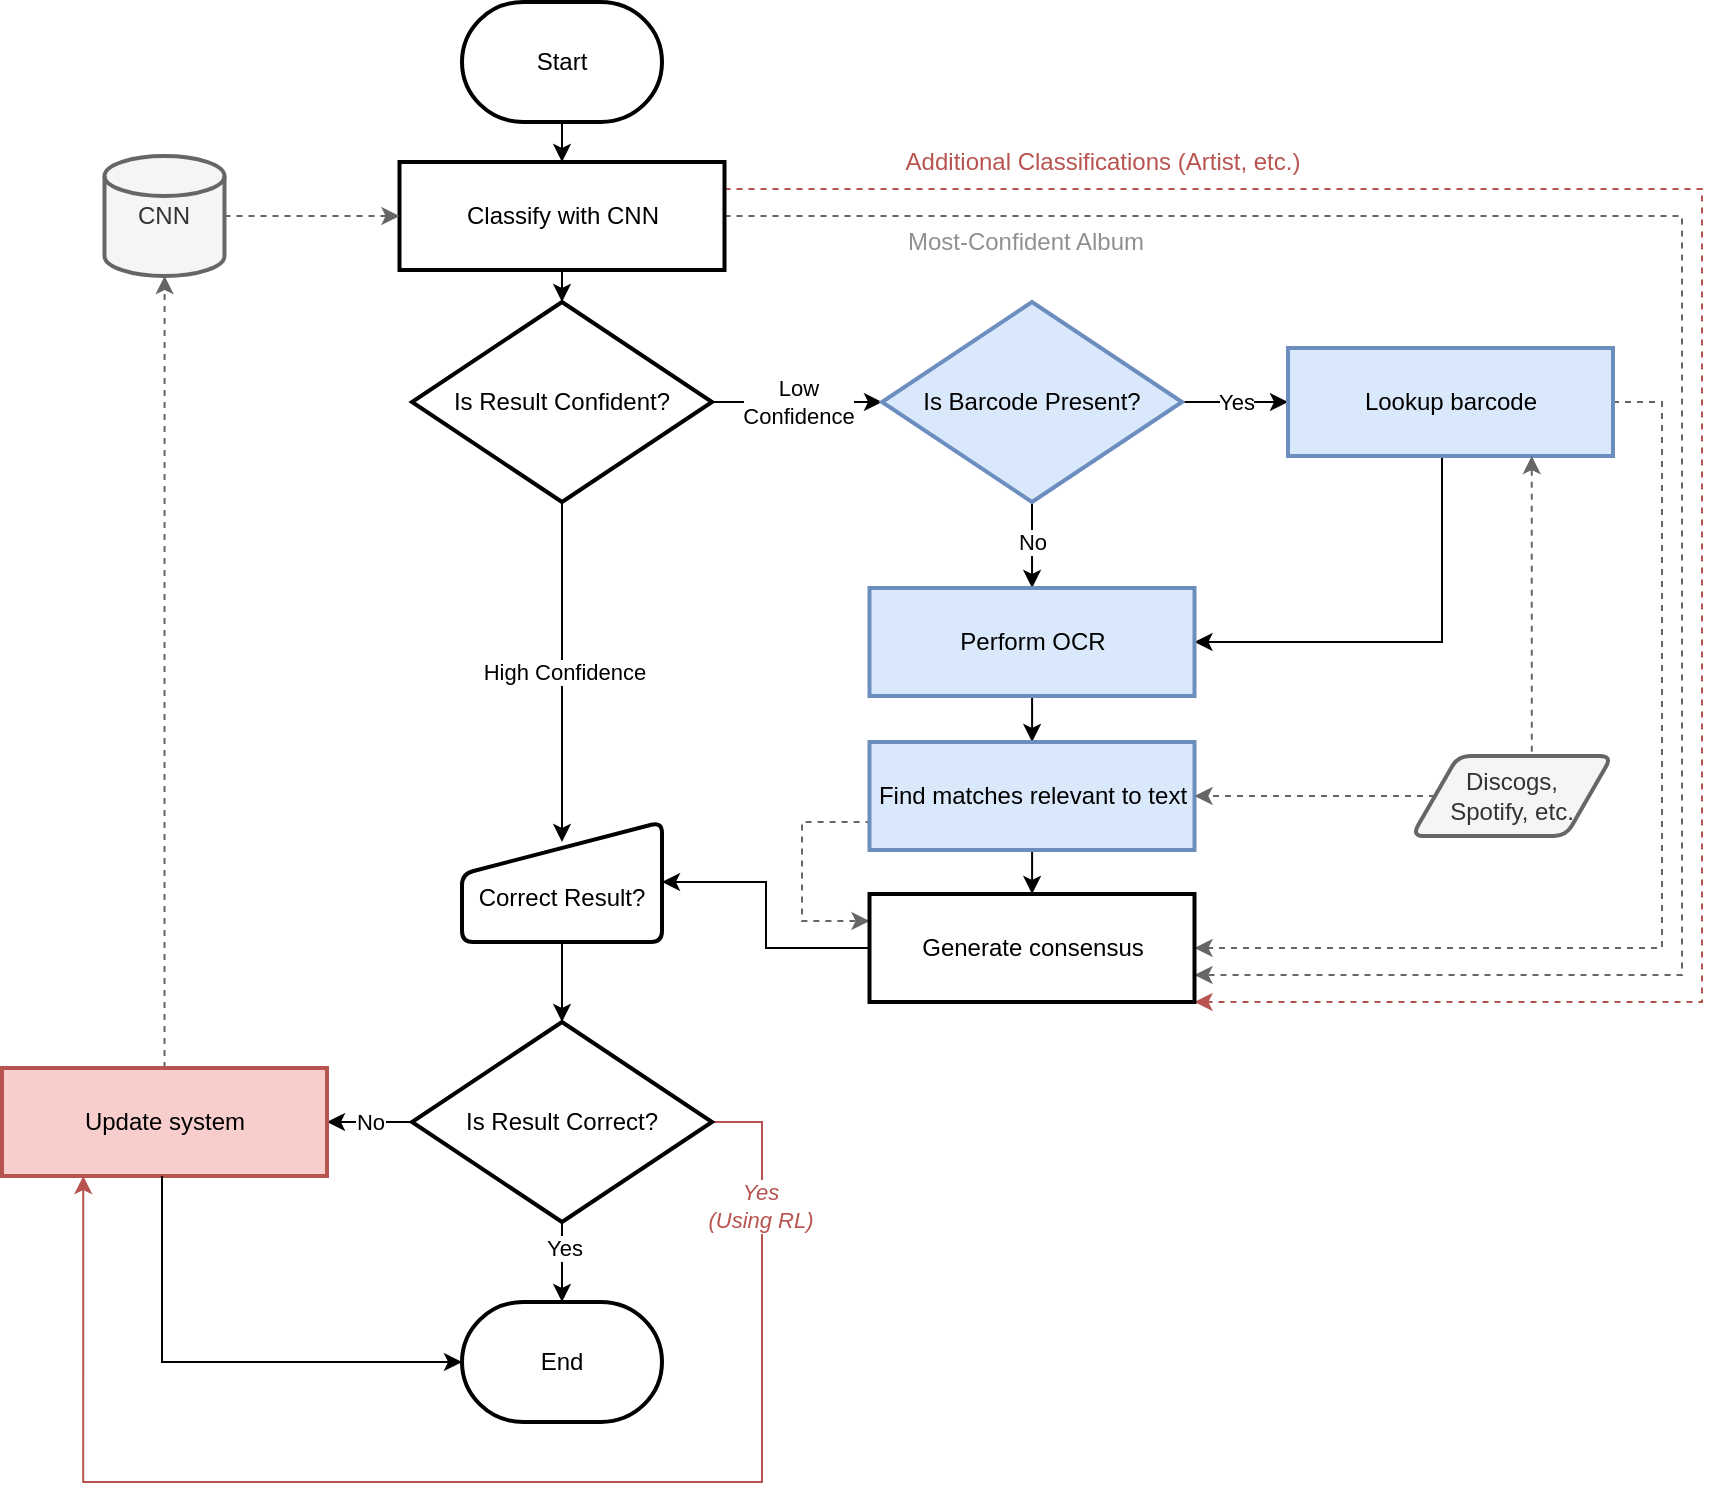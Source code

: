 <mxfile version="26.2.14">
  <diagram name="Page-1" id="i5l6VT4lKgJUg7w3LFYh">
    <mxGraphModel dx="1650" dy="1967" grid="1" gridSize="10" guides="1" tooltips="1" connect="1" arrows="1" fold="1" page="1" pageScale="1" pageWidth="850" pageHeight="1100" math="0" shadow="0">
      <root>
        <mxCell id="0" />
        <mxCell id="1" parent="0" />
        <mxCell id="YQpQNmu5JtdZSvHhbprt-42" style="edgeStyle=orthogonalEdgeStyle;rounded=0;orthogonalLoop=1;jettySize=auto;html=1;exitX=0.5;exitY=1;exitDx=0;exitDy=0;exitPerimeter=0;entryX=0.5;entryY=0;entryDx=0;entryDy=0;" edge="1" parent="1" source="YQpQNmu5JtdZSvHhbprt-36" target="YQpQNmu5JtdZSvHhbprt-41">
          <mxGeometry relative="1" as="geometry" />
        </mxCell>
        <mxCell id="YQpQNmu5JtdZSvHhbprt-36" value="Start" style="strokeWidth=2;html=1;shape=mxgraph.flowchart.terminator;whiteSpace=wrap;" vertex="1" parent="1">
          <mxGeometry x="700" width="100" height="60" as="geometry" />
        </mxCell>
        <mxCell id="YQpQNmu5JtdZSvHhbprt-47" value="Low&lt;br&gt;Confidence" style="edgeStyle=orthogonalEdgeStyle;rounded=0;orthogonalLoop=1;jettySize=auto;html=1;" edge="1" parent="1" source="YQpQNmu5JtdZSvHhbprt-38" target="YQpQNmu5JtdZSvHhbprt-46">
          <mxGeometry relative="1" as="geometry" />
        </mxCell>
        <mxCell id="YQpQNmu5JtdZSvHhbprt-38" value="Is Result Confident?" style="strokeWidth=2;html=1;shape=mxgraph.flowchart.decision;whiteSpace=wrap;" vertex="1" parent="1">
          <mxGeometry x="675" y="150" width="150" height="100" as="geometry" />
        </mxCell>
        <mxCell id="YQpQNmu5JtdZSvHhbprt-73" style="edgeStyle=orthogonalEdgeStyle;rounded=0;orthogonalLoop=1;jettySize=auto;html=1;entryX=1;entryY=0.75;entryDx=0;entryDy=0;dashed=1;fillColor=#f5f5f5;strokeColor=#666666;" edge="1" parent="1" source="YQpQNmu5JtdZSvHhbprt-41" target="YQpQNmu5JtdZSvHhbprt-69">
          <mxGeometry relative="1" as="geometry">
            <Array as="points">
              <mxPoint x="1310" y="107" />
              <mxPoint x="1310" y="487" />
            </Array>
          </mxGeometry>
        </mxCell>
        <mxCell id="YQpQNmu5JtdZSvHhbprt-83" style="edgeStyle=orthogonalEdgeStyle;rounded=0;orthogonalLoop=1;jettySize=auto;html=1;exitX=1;exitY=0.25;exitDx=0;exitDy=0;entryX=1;entryY=1;entryDx=0;entryDy=0;fillColor=#f8cecc;strokeColor=#b85450;dashed=1;" edge="1" parent="1" source="YQpQNmu5JtdZSvHhbprt-41" target="YQpQNmu5JtdZSvHhbprt-69">
          <mxGeometry relative="1" as="geometry">
            <Array as="points">
              <mxPoint x="1320" y="94" />
              <mxPoint x="1320" y="500" />
            </Array>
          </mxGeometry>
        </mxCell>
        <mxCell id="YQpQNmu5JtdZSvHhbprt-41" value="Classify with CNN" style="whiteSpace=wrap;strokeWidth=2;" vertex="1" parent="1">
          <mxGeometry x="668.75" y="80" width="162.5" height="54" as="geometry" />
        </mxCell>
        <mxCell id="YQpQNmu5JtdZSvHhbprt-43" style="edgeStyle=orthogonalEdgeStyle;rounded=0;orthogonalLoop=1;jettySize=auto;html=1;exitX=0.5;exitY=1;exitDx=0;exitDy=0;entryX=0.5;entryY=0;entryDx=0;entryDy=0;entryPerimeter=0;" edge="1" parent="1" source="YQpQNmu5JtdZSvHhbprt-41" target="YQpQNmu5JtdZSvHhbprt-38">
          <mxGeometry relative="1" as="geometry" />
        </mxCell>
        <mxCell id="YQpQNmu5JtdZSvHhbprt-44" value="High Confidence" style="edgeStyle=orthogonalEdgeStyle;rounded=0;orthogonalLoop=1;jettySize=auto;html=1;exitX=0.5;exitY=1;exitDx=0;exitDy=0;exitPerimeter=0;entryX=0.5;entryY=0;entryDx=0;entryDy=0;entryPerimeter=0;" edge="1" parent="1" source="YQpQNmu5JtdZSvHhbprt-38">
          <mxGeometry relative="1" as="geometry">
            <mxPoint x="750" y="420" as="targetPoint" />
          </mxGeometry>
        </mxCell>
        <mxCell id="YQpQNmu5JtdZSvHhbprt-49" value="Yes" style="edgeStyle=orthogonalEdgeStyle;rounded=0;orthogonalLoop=1;jettySize=auto;html=1;entryX=0;entryY=0.5;entryDx=0;entryDy=0;" edge="1" parent="1" source="YQpQNmu5JtdZSvHhbprt-46" target="YQpQNmu5JtdZSvHhbprt-48">
          <mxGeometry relative="1" as="geometry" />
        </mxCell>
        <mxCell id="YQpQNmu5JtdZSvHhbprt-53" value="No" style="edgeStyle=orthogonalEdgeStyle;rounded=0;orthogonalLoop=1;jettySize=auto;html=1;" edge="1" parent="1" source="YQpQNmu5JtdZSvHhbprt-46" target="YQpQNmu5JtdZSvHhbprt-51">
          <mxGeometry x="-0.071" relative="1" as="geometry">
            <mxPoint as="offset" />
          </mxGeometry>
        </mxCell>
        <mxCell id="YQpQNmu5JtdZSvHhbprt-46" value="Is Barcode Present?" style="strokeWidth=2;html=1;shape=mxgraph.flowchart.decision;whiteSpace=wrap;fillColor=#dae8fc;strokeColor=#6c8ebf;" vertex="1" parent="1">
          <mxGeometry x="910" y="150" width="150" height="100" as="geometry" />
        </mxCell>
        <mxCell id="YQpQNmu5JtdZSvHhbprt-54" style="edgeStyle=orthogonalEdgeStyle;rounded=0;orthogonalLoop=1;jettySize=auto;html=1;entryX=1;entryY=0.5;entryDx=0;entryDy=0;" edge="1" parent="1" source="YQpQNmu5JtdZSvHhbprt-48" target="YQpQNmu5JtdZSvHhbprt-51">
          <mxGeometry relative="1" as="geometry">
            <Array as="points">
              <mxPoint x="1190" y="320" />
            </Array>
          </mxGeometry>
        </mxCell>
        <mxCell id="YQpQNmu5JtdZSvHhbprt-71" style="edgeStyle=orthogonalEdgeStyle;rounded=0;orthogonalLoop=1;jettySize=auto;html=1;entryX=1;entryY=0.5;entryDx=0;entryDy=0;dashed=1;fillColor=#f5f5f5;strokeColor=#666666;" edge="1" parent="1" source="YQpQNmu5JtdZSvHhbprt-48" target="YQpQNmu5JtdZSvHhbprt-69">
          <mxGeometry relative="1" as="geometry">
            <Array as="points">
              <mxPoint x="1300" y="200" />
              <mxPoint x="1300" y="473" />
            </Array>
          </mxGeometry>
        </mxCell>
        <mxCell id="YQpQNmu5JtdZSvHhbprt-48" value="Lookup barcode" style="whiteSpace=wrap;strokeWidth=2;fillColor=#dae8fc;strokeColor=#6c8ebf;" vertex="1" parent="1">
          <mxGeometry x="1113" y="173" width="162.5" height="54" as="geometry" />
        </mxCell>
        <mxCell id="YQpQNmu5JtdZSvHhbprt-68" value="" style="edgeStyle=orthogonalEdgeStyle;rounded=0;orthogonalLoop=1;jettySize=auto;html=1;" edge="1" parent="1" source="YQpQNmu5JtdZSvHhbprt-51" target="YQpQNmu5JtdZSvHhbprt-67">
          <mxGeometry relative="1" as="geometry" />
        </mxCell>
        <mxCell id="YQpQNmu5JtdZSvHhbprt-72" style="edgeStyle=orthogonalEdgeStyle;rounded=0;orthogonalLoop=1;jettySize=auto;html=1;entryX=0;entryY=0.25;entryDx=0;entryDy=0;dashed=1;fillColor=#f5f5f5;strokeColor=#666666;exitX=0;exitY=0.5;exitDx=0;exitDy=0;" edge="1" parent="1" source="YQpQNmu5JtdZSvHhbprt-67" target="YQpQNmu5JtdZSvHhbprt-69">
          <mxGeometry relative="1" as="geometry">
            <Array as="points">
              <mxPoint x="904" y="410" />
              <mxPoint x="870" y="410" />
              <mxPoint x="870" y="460" />
            </Array>
          </mxGeometry>
        </mxCell>
        <mxCell id="YQpQNmu5JtdZSvHhbprt-51" value="Perform OCR" style="whiteSpace=wrap;strokeWidth=2;fillColor=#dae8fc;strokeColor=#6c8ebf;" vertex="1" parent="1">
          <mxGeometry x="903.75" y="293" width="162.5" height="54" as="geometry" />
        </mxCell>
        <mxCell id="YQpQNmu5JtdZSvHhbprt-64" value="" style="edgeStyle=orthogonalEdgeStyle;rounded=0;orthogonalLoop=1;jettySize=auto;html=1;" edge="1" parent="1" source="YQpQNmu5JtdZSvHhbprt-55" target="YQpQNmu5JtdZSvHhbprt-56">
          <mxGeometry relative="1" as="geometry" />
        </mxCell>
        <mxCell id="YQpQNmu5JtdZSvHhbprt-55" value="&lt;div&gt;&lt;br&gt;&lt;/div&gt;&lt;div&gt;Correct Result?&lt;/div&gt;" style="html=1;strokeWidth=2;shape=manualInput;whiteSpace=wrap;rounded=1;size=26;arcSize=11;" vertex="1" parent="1">
          <mxGeometry x="700" y="410" width="100" height="60" as="geometry" />
        </mxCell>
        <mxCell id="YQpQNmu5JtdZSvHhbprt-58" value="" style="edgeStyle=orthogonalEdgeStyle;rounded=0;orthogonalLoop=1;jettySize=auto;html=1;" edge="1" parent="1" source="YQpQNmu5JtdZSvHhbprt-56" target="YQpQNmu5JtdZSvHhbprt-57">
          <mxGeometry relative="1" as="geometry" />
        </mxCell>
        <mxCell id="YQpQNmu5JtdZSvHhbprt-59" value="Yes" style="edgeLabel;html=1;align=center;verticalAlign=middle;resizable=0;points=[];" vertex="1" connectable="0" parent="YQpQNmu5JtdZSvHhbprt-58">
          <mxGeometry x="-0.359" y="1" relative="1" as="geometry">
            <mxPoint as="offset" />
          </mxGeometry>
        </mxCell>
        <mxCell id="YQpQNmu5JtdZSvHhbprt-62" value="No" style="edgeStyle=orthogonalEdgeStyle;rounded=0;orthogonalLoop=1;jettySize=auto;html=1;" edge="1" parent="1" source="YQpQNmu5JtdZSvHhbprt-56" target="YQpQNmu5JtdZSvHhbprt-61">
          <mxGeometry relative="1" as="geometry" />
        </mxCell>
        <mxCell id="YQpQNmu5JtdZSvHhbprt-81" style="edgeStyle=orthogonalEdgeStyle;rounded=0;orthogonalLoop=1;jettySize=auto;html=1;entryX=0.25;entryY=1;entryDx=0;entryDy=0;fillColor=#f8cecc;strokeColor=#b85450;" edge="1" parent="1" source="YQpQNmu5JtdZSvHhbprt-56" target="YQpQNmu5JtdZSvHhbprt-61">
          <mxGeometry relative="1" as="geometry">
            <Array as="points">
              <mxPoint x="850" y="560" />
              <mxPoint x="850" y="740" />
              <mxPoint x="511" y="740" />
            </Array>
          </mxGeometry>
        </mxCell>
        <mxCell id="YQpQNmu5JtdZSvHhbprt-82" value="Yes&lt;br&gt;(Using RL)" style="edgeLabel;html=1;align=center;verticalAlign=middle;resizable=0;points=[];fontStyle=2;fontColor=#B85450;" vertex="1" connectable="0" parent="YQpQNmu5JtdZSvHhbprt-81">
          <mxGeometry x="-0.81" y="-1" relative="1" as="geometry">
            <mxPoint as="offset" />
          </mxGeometry>
        </mxCell>
        <mxCell id="YQpQNmu5JtdZSvHhbprt-56" value="Is Result Correct?" style="strokeWidth=2;html=1;shape=mxgraph.flowchart.decision;whiteSpace=wrap;" vertex="1" parent="1">
          <mxGeometry x="675" y="510" width="150" height="100" as="geometry" />
        </mxCell>
        <mxCell id="YQpQNmu5JtdZSvHhbprt-57" value="End" style="strokeWidth=2;html=1;shape=mxgraph.flowchart.terminator;whiteSpace=wrap;" vertex="1" parent="1">
          <mxGeometry x="700" y="650" width="100" height="60" as="geometry" />
        </mxCell>
        <mxCell id="YQpQNmu5JtdZSvHhbprt-66" value="" style="edgeStyle=orthogonalEdgeStyle;rounded=0;orthogonalLoop=1;jettySize=auto;html=1;dashed=1;fillColor=#f5f5f5;strokeColor=#666666;" edge="1" parent="1" source="YQpQNmu5JtdZSvHhbprt-61" target="YQpQNmu5JtdZSvHhbprt-65">
          <mxGeometry relative="1" as="geometry" />
        </mxCell>
        <mxCell id="YQpQNmu5JtdZSvHhbprt-61" value="Update system" style="whiteSpace=wrap;strokeWidth=2;fillColor=#f8cecc;strokeColor=#b85450;" vertex="1" parent="1">
          <mxGeometry x="470" y="533" width="162.5" height="54" as="geometry" />
        </mxCell>
        <mxCell id="YQpQNmu5JtdZSvHhbprt-63" style="edgeStyle=orthogonalEdgeStyle;rounded=0;orthogonalLoop=1;jettySize=auto;html=1;entryX=0;entryY=0.5;entryDx=0;entryDy=0;entryPerimeter=0;" edge="1" parent="1" source="YQpQNmu5JtdZSvHhbprt-61" target="YQpQNmu5JtdZSvHhbprt-57">
          <mxGeometry relative="1" as="geometry">
            <Array as="points">
              <mxPoint x="550" y="680" />
            </Array>
          </mxGeometry>
        </mxCell>
        <mxCell id="YQpQNmu5JtdZSvHhbprt-74" style="edgeStyle=orthogonalEdgeStyle;rounded=0;orthogonalLoop=1;jettySize=auto;html=1;entryX=0;entryY=0.5;entryDx=0;entryDy=0;dashed=1;fillColor=#f5f5f5;strokeColor=#666666;" edge="1" parent="1" source="YQpQNmu5JtdZSvHhbprt-65" target="YQpQNmu5JtdZSvHhbprt-41">
          <mxGeometry relative="1" as="geometry" />
        </mxCell>
        <mxCell id="YQpQNmu5JtdZSvHhbprt-65" value="CNN" style="strokeWidth=2;html=1;shape=mxgraph.flowchart.database;whiteSpace=wrap;fillColor=#f5f5f5;fontColor=#333333;strokeColor=#666666;" vertex="1" parent="1">
          <mxGeometry x="521.25" y="77" width="60" height="60" as="geometry" />
        </mxCell>
        <mxCell id="YQpQNmu5JtdZSvHhbprt-70" value="" style="edgeStyle=orthogonalEdgeStyle;rounded=0;orthogonalLoop=1;jettySize=auto;html=1;" edge="1" parent="1" source="YQpQNmu5JtdZSvHhbprt-67" target="YQpQNmu5JtdZSvHhbprt-69">
          <mxGeometry relative="1" as="geometry" />
        </mxCell>
        <mxCell id="YQpQNmu5JtdZSvHhbprt-67" value="Find matches relevant to text" style="whiteSpace=wrap;strokeWidth=2;fillColor=#dae8fc;strokeColor=#6c8ebf;" vertex="1" parent="1">
          <mxGeometry x="903.75" y="370" width="162.5" height="54" as="geometry" />
        </mxCell>
        <mxCell id="YQpQNmu5JtdZSvHhbprt-75" style="edgeStyle=orthogonalEdgeStyle;rounded=0;orthogonalLoop=1;jettySize=auto;html=1;exitX=0;exitY=0.75;exitDx=0;exitDy=0;entryX=1;entryY=0.5;entryDx=0;entryDy=0;" edge="1" parent="1" source="YQpQNmu5JtdZSvHhbprt-69" target="YQpQNmu5JtdZSvHhbprt-55">
          <mxGeometry relative="1" as="geometry">
            <Array as="points">
              <mxPoint x="904" y="473" />
              <mxPoint x="852" y="473" />
              <mxPoint x="852" y="440" />
            </Array>
          </mxGeometry>
        </mxCell>
        <mxCell id="YQpQNmu5JtdZSvHhbprt-69" value="Generate consensus" style="whiteSpace=wrap;strokeWidth=2;" vertex="1" parent="1">
          <mxGeometry x="903.75" y="446" width="162.5" height="54" as="geometry" />
        </mxCell>
        <mxCell id="YQpQNmu5JtdZSvHhbprt-77" style="edgeStyle=orthogonalEdgeStyle;rounded=0;orthogonalLoop=1;jettySize=auto;html=1;entryX=1;entryY=0.5;entryDx=0;entryDy=0;fillColor=#f5f5f5;strokeColor=#666666;dashed=1;" edge="1" parent="1" source="YQpQNmu5JtdZSvHhbprt-76" target="YQpQNmu5JtdZSvHhbprt-67">
          <mxGeometry relative="1" as="geometry" />
        </mxCell>
        <mxCell id="YQpQNmu5JtdZSvHhbprt-80" style="edgeStyle=orthogonalEdgeStyle;rounded=0;orthogonalLoop=1;jettySize=auto;html=1;exitX=0.5;exitY=0;exitDx=0;exitDy=0;entryX=0.75;entryY=1;entryDx=0;entryDy=0;fillColor=#f5f5f5;strokeColor=#666666;dashed=1;" edge="1" parent="1" source="YQpQNmu5JtdZSvHhbprt-76" target="YQpQNmu5JtdZSvHhbprt-48">
          <mxGeometry relative="1" as="geometry">
            <Array as="points">
              <mxPoint x="1235" y="377" />
            </Array>
          </mxGeometry>
        </mxCell>
        <mxCell id="YQpQNmu5JtdZSvHhbprt-76" value="&lt;div&gt;Discogs,&lt;/div&gt;&lt;div&gt;Spotify, etc.&lt;/div&gt;" style="shape=parallelogram;html=1;strokeWidth=2;perimeter=parallelogramPerimeter;whiteSpace=wrap;rounded=1;arcSize=12;size=0.23;fillColor=#f5f5f5;fontColor=#333333;strokeColor=#666666;" vertex="1" parent="1">
          <mxGeometry x="1175" y="377" width="100" height="40" as="geometry" />
        </mxCell>
        <mxCell id="YQpQNmu5JtdZSvHhbprt-86" value="Additional Classifications (Artist, etc.)" style="text;html=1;align=center;verticalAlign=middle;whiteSpace=wrap;rounded=0;fontColor=#B85450;" vertex="1" parent="1">
          <mxGeometry x="914" y="65" width="213" height="30" as="geometry" />
        </mxCell>
        <mxCell id="YQpQNmu5JtdZSvHhbprt-87" value="Most-Confident Album" style="text;html=1;align=center;verticalAlign=middle;whiteSpace=wrap;rounded=0;fontColor=#909090;" vertex="1" parent="1">
          <mxGeometry x="914" y="105" width="136" height="30" as="geometry" />
        </mxCell>
      </root>
    </mxGraphModel>
  </diagram>
</mxfile>
